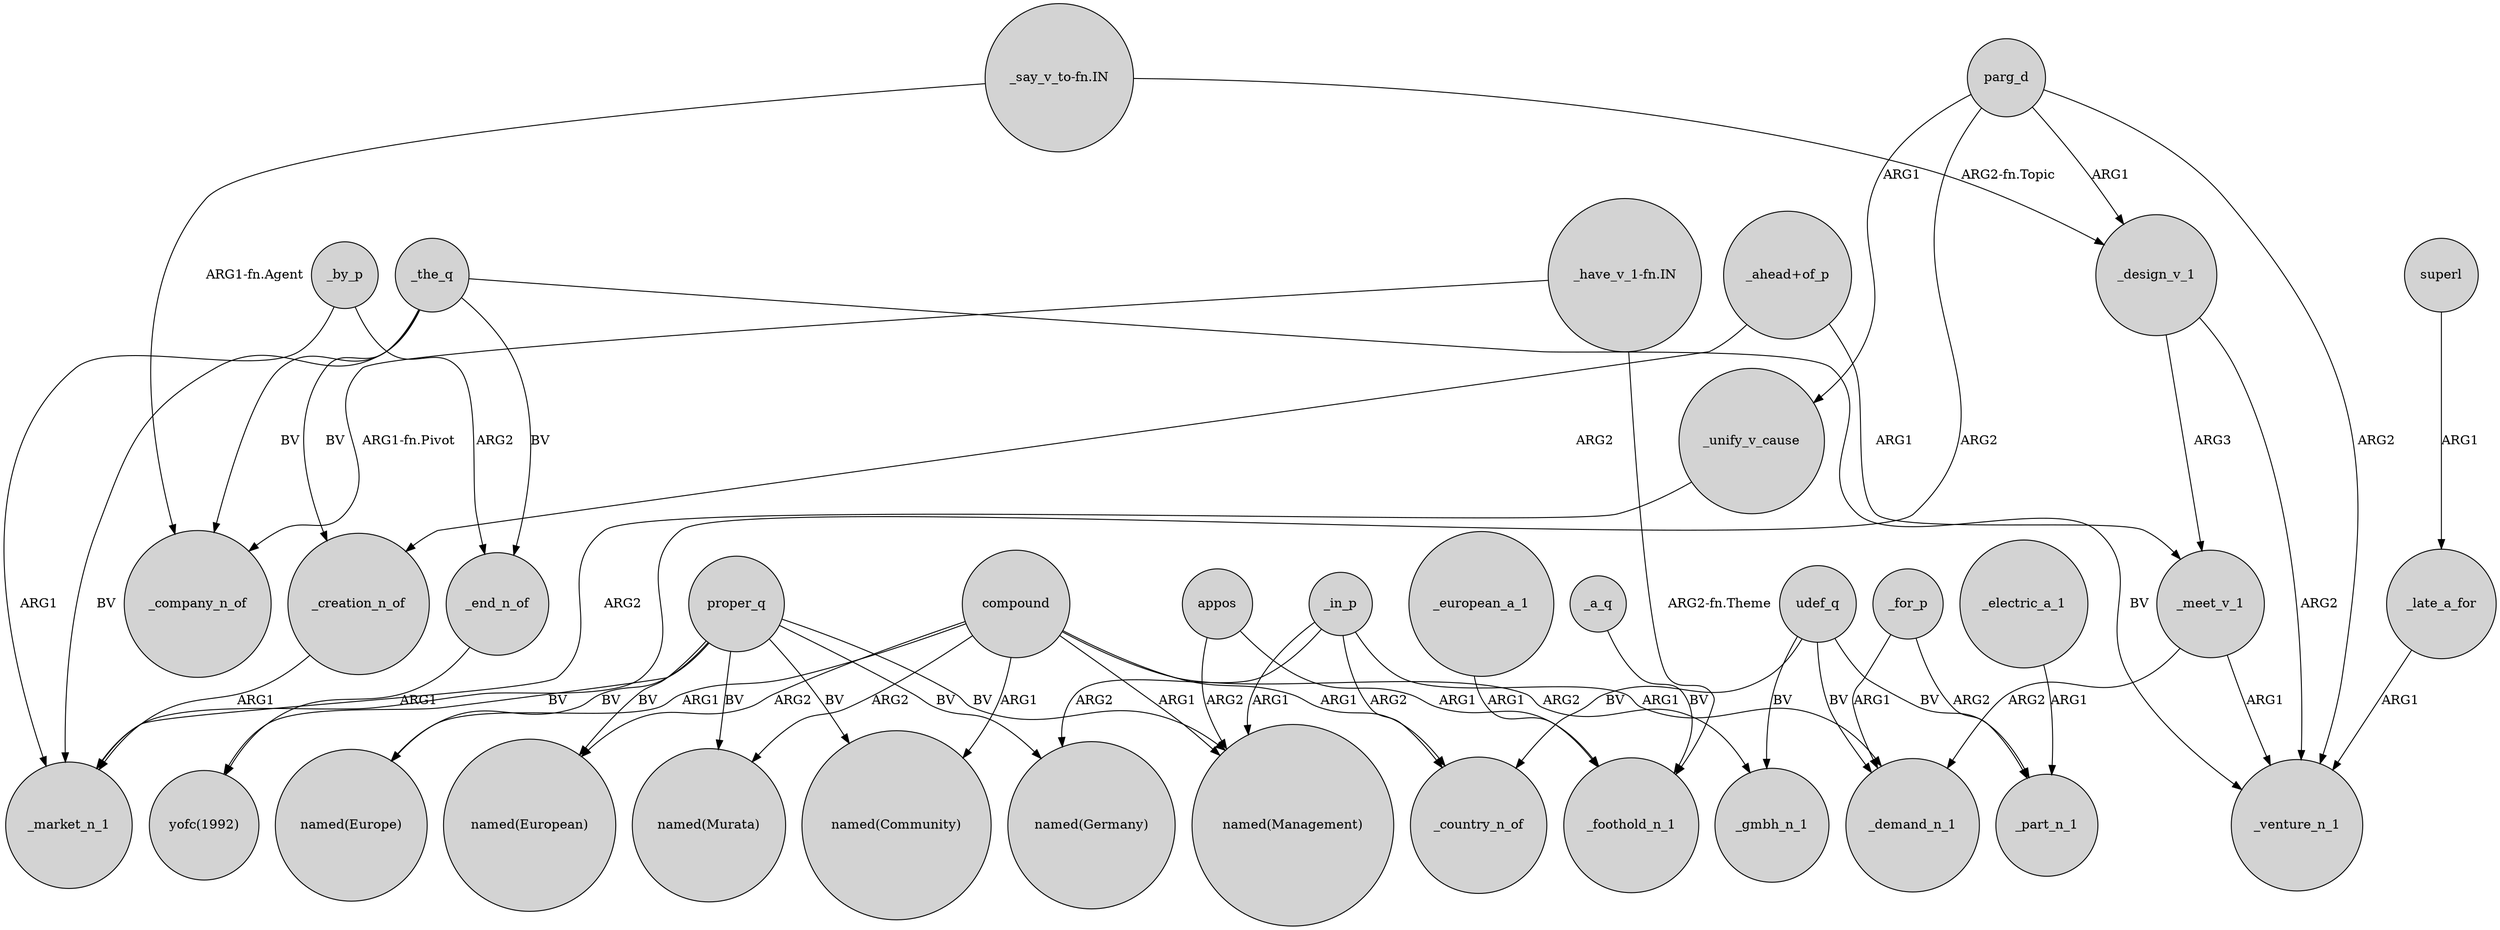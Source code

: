digraph {
	node [shape=circle style=filled]
	_unify_v_cause -> _market_n_1 [label=ARG2]
	_european_a_1 -> _foothold_n_1 [label=ARG1]
	_meet_v_1 -> _demand_n_1 [label=ARG2]
	proper_q -> "named(Germany)" [label=BV]
	udef_q -> _gmbh_n_1 [label=BV]
	appos -> _foothold_n_1 [label=ARG1]
	"_say_v_to-fn.IN" -> _design_v_1 [label="ARG2-fn.Topic"]
	appos -> "named(Management)" [label=ARG2]
	_a_q -> _foothold_n_1 [label=BV]
	_end_n_of -> "yofc(1992)" [label=ARG1]
	_the_q -> _end_n_of [label=BV]
	proper_q -> "named(Murata)" [label=BV]
	_creation_n_of -> _market_n_1 [label=ARG1]
	proper_q -> "yofc(1992)" [label=BV]
	_in_p -> "named(Management)" [label=ARG1]
	superl -> _late_a_for [label=ARG1]
	_in_p -> _country_n_of [label=ARG2]
	_the_q -> _creation_n_of [label=BV]
	_late_a_for -> _venture_n_1 [label=ARG1]
	compound -> "named(Community)" [label=ARG1]
	_in_p -> "named(Germany)" [label=ARG2]
	_by_p -> _end_n_of [label=ARG2]
	proper_q -> "named(Community)" [label=BV]
	_the_q -> _company_n_of [label=BV]
	parg_d -> _market_n_1 [label=ARG2]
	compound -> "named(Europe)" [label=ARG1]
	udef_q -> _country_n_of [label=BV]
	_meet_v_1 -> _venture_n_1 [label=ARG1]
	"_ahead+of_p" -> _creation_n_of [label=ARG2]
	_for_p -> _demand_n_1 [label=ARG1]
	udef_q -> _demand_n_1 [label=BV]
	proper_q -> "named(Europe)" [label=BV]
	compound -> _country_n_of [label=ARG1]
	_the_q -> _venture_n_1 [label=BV]
	_electric_a_1 -> _part_n_1 [label=ARG1]
	parg_d -> _design_v_1 [label=ARG1]
	_design_v_1 -> _venture_n_1 [label=ARG2]
	udef_q -> _part_n_1 [label=BV]
	"_say_v_to-fn.IN" -> _company_n_of [label="ARG1-fn.Agent"]
	_in_p -> _demand_n_1 [label=ARG1]
	"_have_v_1-fn.IN" -> _foothold_n_1 [label="ARG2-fn.Theme"]
	compound -> "named(Management)" [label=ARG1]
	parg_d -> _venture_n_1 [label=ARG2]
	compound -> "named(European)" [label=ARG2]
	_design_v_1 -> _meet_v_1 [label=ARG3]
	"_have_v_1-fn.IN" -> _company_n_of [label="ARG1-fn.Pivot"]
	_for_p -> _part_n_1 [label=ARG2]
	_the_q -> _market_n_1 [label=BV]
	"_ahead+of_p" -> _meet_v_1 [label=ARG1]
	parg_d -> _unify_v_cause [label=ARG1]
	_by_p -> _market_n_1 [label=ARG1]
	proper_q -> "named(European)" [label=BV]
	proper_q -> "named(Management)" [label=BV]
	compound -> "named(Murata)" [label=ARG2]
	compound -> _gmbh_n_1 [label=ARG2]
}
